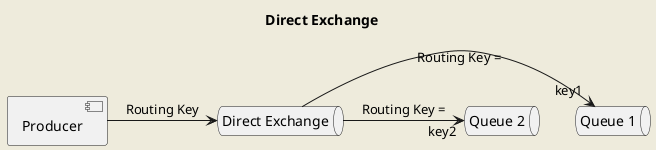
@startuml
title Direct Exchange
skinparam backgroundColor #EEEBDC
skinparam handwritten false

component "Producer" as Producer
queue "Direct Exchange" as DirectExchange
queue "Queue 1" as Queue1
queue "Queue 2" as Queue2

Producer -> DirectExchange : Routing Key
DirectExchange -> Queue1 : Routing Key = "key1"
DirectExchange -> Queue2 : Routing Key = "key2"
@enduml

@startuml
title Fanout Exchange
skinparam backgroundColor #EEEBDC
skinparam handwritten false

component "Producer" as Producer
queue "Fanout Exchange" as FanoutExchange
queue "Queue 1" as Queue1
queue "Queue 2" as Queue2
queue "Queue 3" as Queue3

Producer -> FanoutExchange
FanoutExchange -> Queue1
FanoutExchange -> Queue2
FanoutExchange -> Queue3
@enduml

@startuml
title Topic Exchange
skinparam backgroundColor #EEEBDC
skinparam handwritten false

component "Producer" as Producer
queue "Topic Exchange" as TopicExchange
queue "Queue 1" as Queue1
queue "Queue 2" as Queue2
queue "Queue 3" as Queue3

Producer -> TopicExchange : Routing Key
TopicExchange -> Queue1 : Binding Key = "*.orange.*"
TopicExchange -> Queue2 : Binding Key = "*.*.rabbit"
TopicExchange -> Queue3 : Binding Key = "lazy.#"
@enduml

@startuml
title Header Exchange
skinparam backgroundColor #EEEBDC
skinparam handwritten false

component "Producer" as Producer
queue "Headers Exchange" as HeadersExchange
queue "Queue 1" as Queue1
queue "Queue 2" as Queue2

Producer -> HeadersExchange : Headers
HeadersExchange -> Queue1 : Headers match
HeadersExchange -> Queue2 : Headers match
@enduml